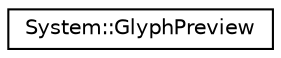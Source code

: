 digraph G
{
  edge [fontname="Helvetica",fontsize="10",labelfontname="Helvetica",labelfontsize="10"];
  node [fontname="Helvetica",fontsize="10",shape=record];
  rankdir="LR";
  Node1 [label="System::GlyphPreview",height=0.2,width=0.4,color="black", fillcolor="white", style="filled",URL="$class_system_1_1_glyph_preview.html"];
}

